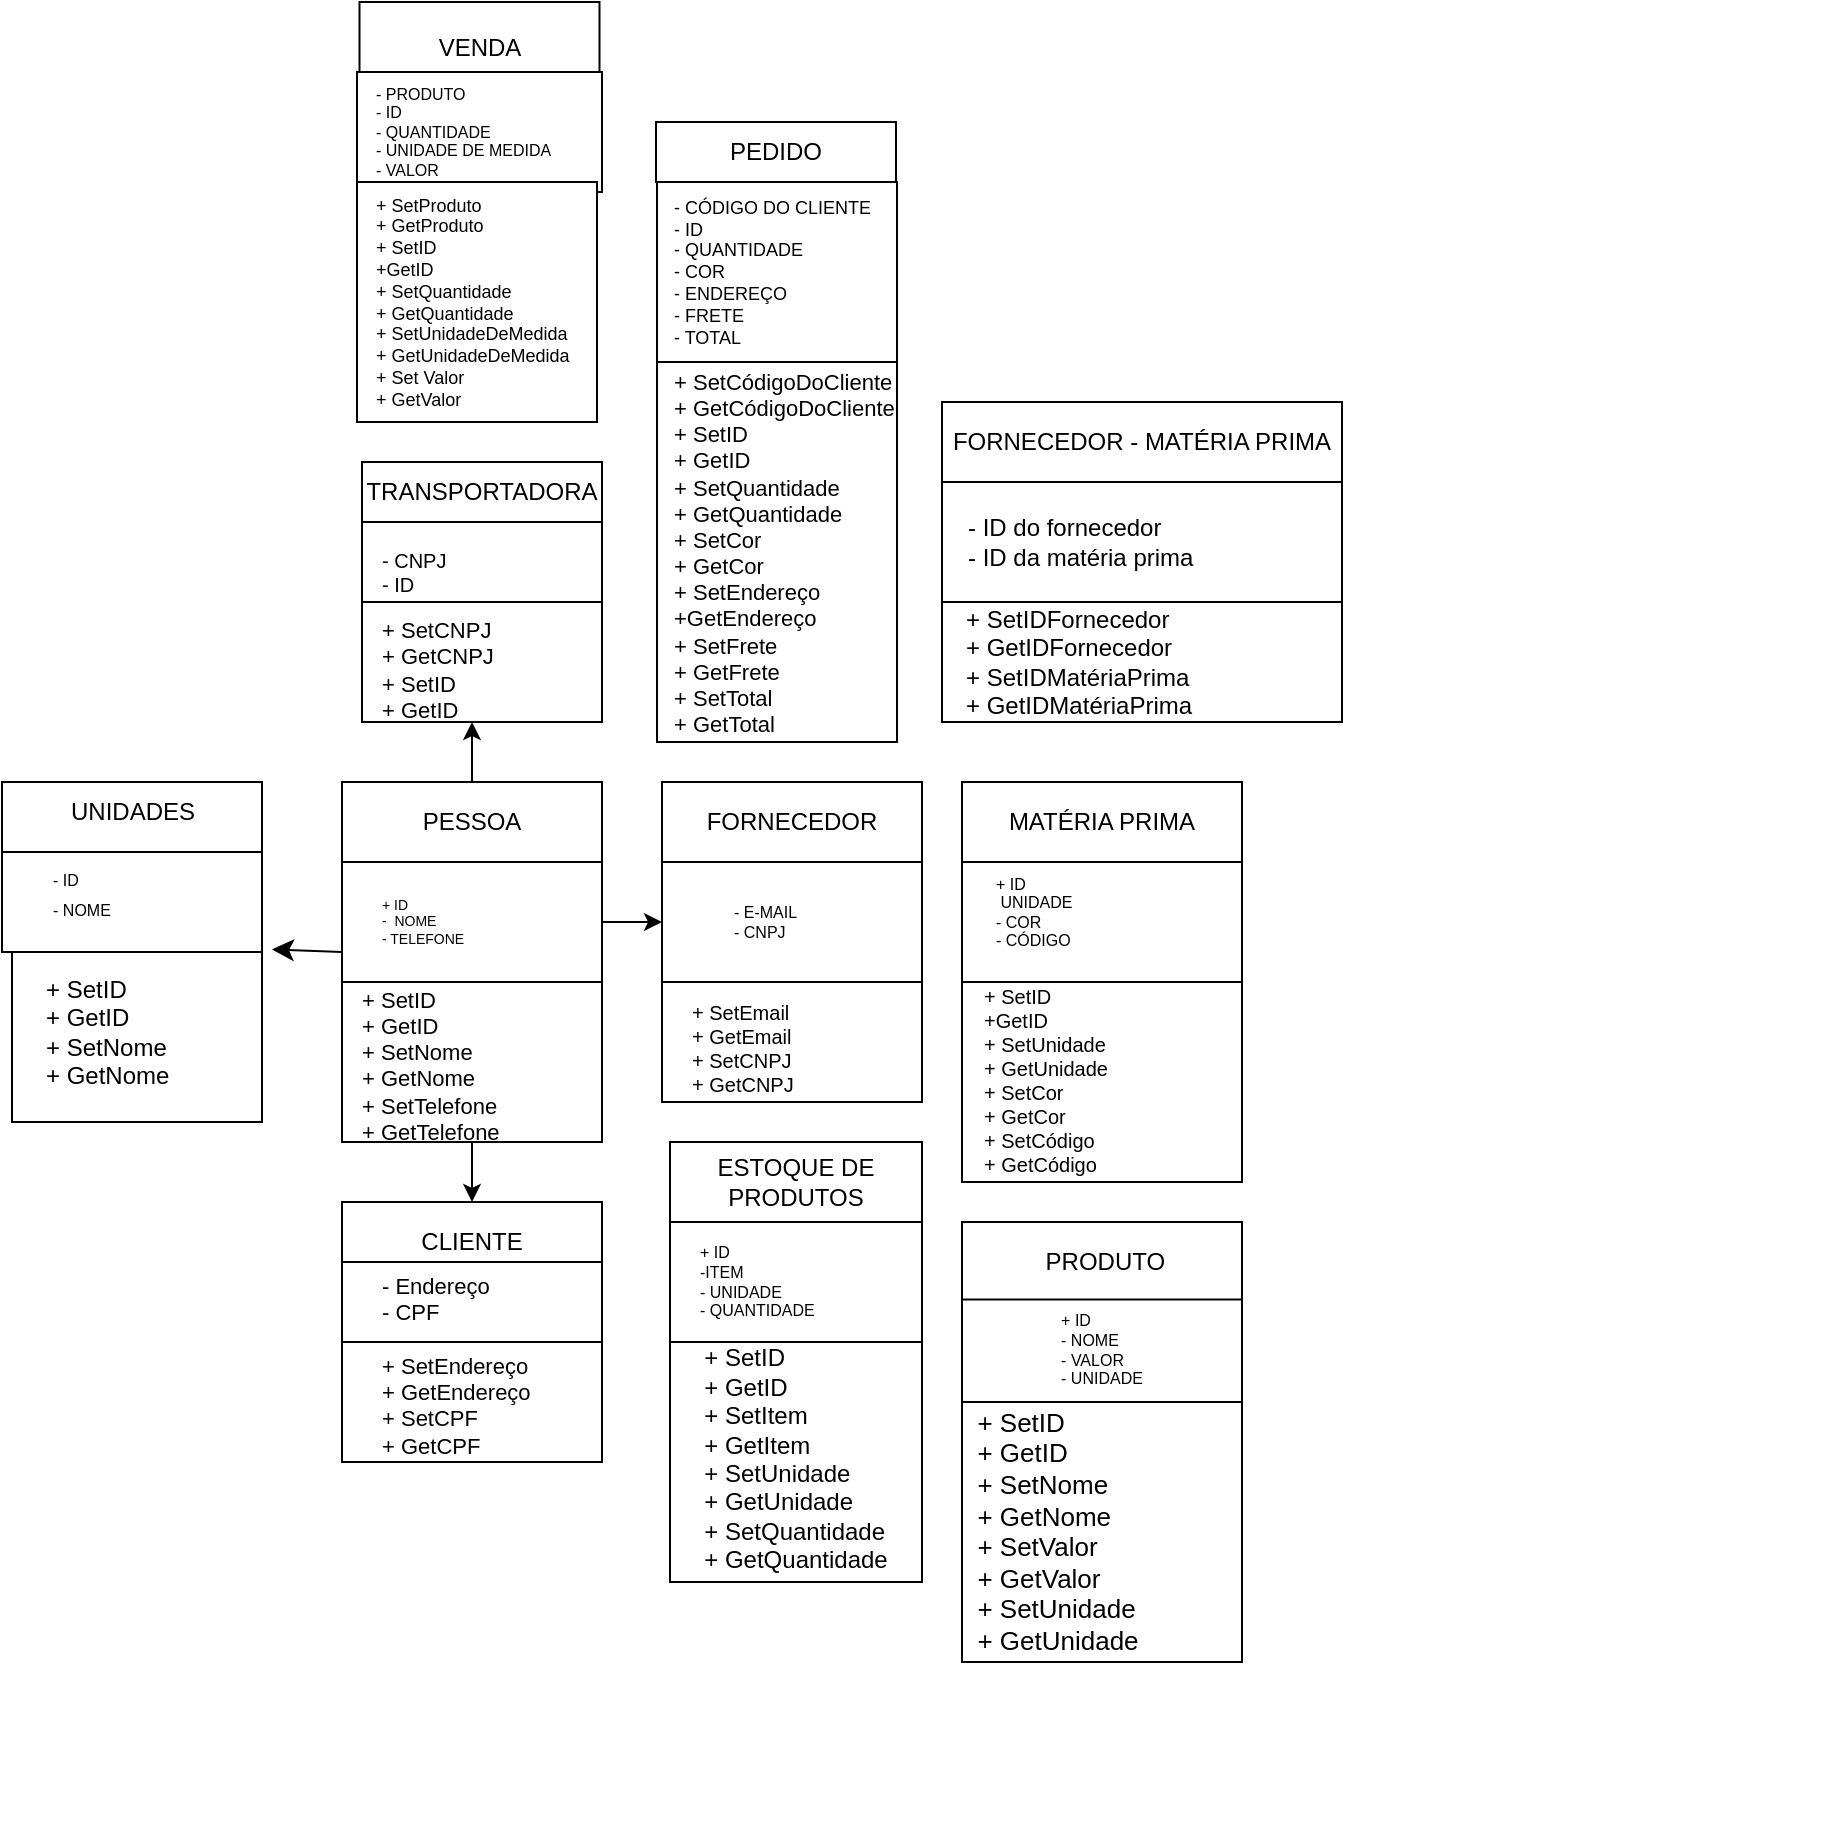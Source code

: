 <mxfile version="24.7.1" type="device" pages="2">
  <diagram name="Página-1" id="2aVtxD48sr5Gl6SGyFz3">
    <mxGraphModel dx="1481" dy="1991" grid="1" gridSize="10" guides="1" tooltips="1" connect="1" arrows="1" fold="1" page="1" pageScale="1" pageWidth="827" pageHeight="1169" math="0" shadow="0">
      <root>
        <mxCell id="0" />
        <mxCell id="1" parent="0" />
        <mxCell id="dLJQcsunNO43MkUtJGml-1" value="CLIENTE" style="rounded=0;whiteSpace=wrap;html=1;" parent="1" vertex="1">
          <mxGeometry x="160" y="230" width="130" height="40" as="geometry" />
        </mxCell>
        <mxCell id="dLJQcsunNO43MkUtJGml-2" value="" style="rounded=0;whiteSpace=wrap;html=1;" parent="1" vertex="1">
          <mxGeometry x="160" y="260" width="130" height="60" as="geometry" />
        </mxCell>
        <mxCell id="dLJQcsunNO43MkUtJGml-4" value="" style="rounded=0;whiteSpace=wrap;html=1;" parent="1" vertex="1">
          <mxGeometry x="160" y="300" width="130" height="60" as="geometry" />
        </mxCell>
        <mxCell id="dLJQcsunNO43MkUtJGml-5" value="&lt;font style=&quot;font-size: 11px;&quot;&gt;- Endereço&lt;/font&gt;&lt;div style=&quot;font-size: 11px;&quot;&gt;&lt;font style=&quot;font-size: 11px;&quot;&gt;- CPF&lt;br style=&quot;font-size: 11px;&quot;&gt;&lt;/font&gt;&lt;div style=&quot;font-size: 11px;&quot;&gt;&lt;br style=&quot;font-size: 11px;&quot;&gt;&lt;/div&gt;&lt;/div&gt;" style="text;html=1;align=left;verticalAlign=middle;whiteSpace=wrap;rounded=0;fontSize=11;" parent="1" vertex="1">
          <mxGeometry x="177.5" y="270" width="60" height="30" as="geometry" />
        </mxCell>
        <mxCell id="F84vp8WfhAVc3F-3w0_t-26" value="" style="edgeStyle=orthogonalEdgeStyle;rounded=0;orthogonalLoop=1;jettySize=auto;html=1;" parent="1" source="F84vp8WfhAVc3F-3w0_t-18" target="F84vp8WfhAVc3F-3w0_t-23" edge="1">
          <mxGeometry relative="1" as="geometry" />
        </mxCell>
        <mxCell id="dLJQcsunNO43MkUtJGml-7" value="PESSOA" style="rounded=0;whiteSpace=wrap;html=1;" parent="1" vertex="1">
          <mxGeometry x="160" y="20" width="130" height="40" as="geometry" />
        </mxCell>
        <mxCell id="dLJQcsunNO43MkUtJGml-22" value="" style="edgeStyle=orthogonalEdgeStyle;rounded=0;orthogonalLoop=1;jettySize=auto;html=1;entryX=0;entryY=0.5;entryDx=0;entryDy=0;" parent="1" source="dLJQcsunNO43MkUtJGml-8" target="dLJQcsunNO43MkUtJGml-18" edge="1">
          <mxGeometry relative="1" as="geometry" />
        </mxCell>
        <mxCell id="2LH1K9SQP6LhRhXrxwPC-3" value="" style="edgeStyle=none;curved=1;rounded=0;orthogonalLoop=1;jettySize=auto;html=1;fontSize=12;startSize=8;endSize=8;exitX=0;exitY=0.75;exitDx=0;exitDy=0;" parent="1" source="dLJQcsunNO43MkUtJGml-8" edge="1">
          <mxGeometry relative="1" as="geometry">
            <mxPoint x="165" y="89.996" as="sourcePoint" />
            <mxPoint x="125" y="103.71" as="targetPoint" />
          </mxGeometry>
        </mxCell>
        <mxCell id="dLJQcsunNO43MkUtJGml-8" value="" style="rounded=0;whiteSpace=wrap;html=1;" parent="1" vertex="1">
          <mxGeometry x="160" y="60" width="130" height="60" as="geometry" />
        </mxCell>
        <mxCell id="dLJQcsunNO43MkUtJGml-13" value="" style="edgeStyle=orthogonalEdgeStyle;rounded=0;orthogonalLoop=1;jettySize=auto;html=1;entryX=0.5;entryY=0;entryDx=0;entryDy=0;" parent="1" source="dLJQcsunNO43MkUtJGml-9" target="dLJQcsunNO43MkUtJGml-1" edge="1">
          <mxGeometry relative="1" as="geometry" />
        </mxCell>
        <mxCell id="dLJQcsunNO43MkUtJGml-9" value="" style="rounded=0;whiteSpace=wrap;html=1;" parent="1" vertex="1">
          <mxGeometry x="160" y="120" width="130" height="80" as="geometry" />
        </mxCell>
        <mxCell id="dLJQcsunNO43MkUtJGml-10" value="&lt;div style=&quot;font-size: 7px;&quot;&gt;&lt;div style=&quot;font-size: 7px;&quot;&gt;&lt;font style=&quot;font-size: 7px;&quot;&gt;+ ID&lt;/font&gt;&lt;/div&gt;&lt;div style=&quot;font-size: 7px;&quot;&gt;&lt;font style=&quot;font-size: 7px;&quot;&gt;-&amp;nbsp; NOME&lt;/font&gt;&lt;/div&gt;&lt;/div&gt;&lt;div style=&quot;font-size: 7px;&quot;&gt;&lt;font style=&quot;font-size: 7px;&quot;&gt;- TELEFONE&lt;/font&gt;&lt;/div&gt;" style="text;html=1;align=left;verticalAlign=middle;whiteSpace=wrap;rounded=0;fontSize=7;" parent="1" vertex="1">
          <mxGeometry x="177.5" y="75" width="60" height="30" as="geometry" />
        </mxCell>
        <mxCell id="dLJQcsunNO43MkUtJGml-14" value="&lt;div style=&quot;font-size: 11px;&quot;&gt;+ SetID&lt;/div&gt;&lt;div style=&quot;font-size: 11px;&quot;&gt;+ GetID&lt;/div&gt;&lt;div style=&quot;font-size: 11px;&quot;&gt;+ SetNome&lt;div&gt;+ GetNome&lt;/div&gt;&lt;div&gt;+ SetTelefone&lt;/div&gt;&lt;div&gt;+ GetTelefone&lt;/div&gt;&lt;div&gt;&lt;br&gt;&lt;/div&gt;&lt;div&gt;&lt;br&gt;&lt;/div&gt;&lt;/div&gt;" style="text;html=1;align=left;verticalAlign=middle;whiteSpace=wrap;rounded=0;fontSize=10;" parent="1" vertex="1">
          <mxGeometry x="167.5" y="160" width="105" height="30" as="geometry" />
        </mxCell>
        <mxCell id="dLJQcsunNO43MkUtJGml-16" value="&lt;div style=&quot;font-size: 11px;&quot;&gt;+ SetEndereço&lt;div&gt;+ GetEndereço&lt;/div&gt;&lt;div&gt;&lt;span style=&quot;background-color: initial;&quot;&gt;+ SetCPF&lt;/span&gt;&lt;/div&gt;&lt;div&gt;&lt;span style=&quot;background-color: initial;&quot;&gt;+ GetCPF&lt;/span&gt;&lt;/div&gt;&lt;div&gt;&lt;br&gt;&lt;/div&gt;&lt;div&gt;&lt;br&gt;&lt;/div&gt;&lt;/div&gt;" style="text;html=1;align=left;verticalAlign=middle;whiteSpace=wrap;rounded=0;fontSize=10;" parent="1" vertex="1">
          <mxGeometry x="177.5" y="330" width="105" height="30" as="geometry" />
        </mxCell>
        <mxCell id="dLJQcsunNO43MkUtJGml-17" value="FORNECEDOR" style="rounded=0;whiteSpace=wrap;html=1;" parent="1" vertex="1">
          <mxGeometry x="320" y="20" width="130" height="40" as="geometry" />
        </mxCell>
        <mxCell id="dLJQcsunNO43MkUtJGml-18" value="" style="rounded=0;whiteSpace=wrap;html=1;" parent="1" vertex="1">
          <mxGeometry x="320" y="60" width="130" height="60" as="geometry" />
        </mxCell>
        <mxCell id="dLJQcsunNO43MkUtJGml-19" value="" style="rounded=0;whiteSpace=wrap;html=1;" parent="1" vertex="1">
          <mxGeometry x="320" y="120" width="130" height="60" as="geometry" />
        </mxCell>
        <mxCell id="dLJQcsunNO43MkUtJGml-23" value="&lt;div&gt;&lt;br&gt;&lt;/div&gt;&lt;div&gt;&lt;span style=&quot;background-color: initial;&quot;&gt;- E-MAIL&lt;/span&gt;&lt;br&gt;&lt;/div&gt;&lt;div&gt;- CNPJ&lt;br&gt;&lt;div style=&quot;font-size: 8px;&quot;&gt;&lt;br style=&quot;font-size: 8px;&quot;&gt;&lt;/div&gt;&lt;/div&gt;" style="text;html=1;align=left;verticalAlign=middle;whiteSpace=wrap;rounded=0;fontSize=8;" parent="1" vertex="1">
          <mxGeometry x="354" y="75" width="60" height="30" as="geometry" />
        </mxCell>
        <mxCell id="dLJQcsunNO43MkUtJGml-24" value="&lt;div style=&quot;font-size: 10px;&quot;&gt;+ SetEmail&lt;div&gt;+ GetEmail&lt;/div&gt;&lt;div&gt;&lt;span style=&quot;background-color: initial;&quot;&gt;+ SetCNPJ&lt;/span&gt;&lt;/div&gt;&lt;div&gt;&lt;span style=&quot;background-color: initial;&quot;&gt;+ GetCNPJ&lt;/span&gt;&lt;/div&gt;&lt;div&gt;&lt;br&gt;&lt;/div&gt;&lt;div&gt;&lt;br&gt;&lt;/div&gt;&lt;/div&gt;" style="text;html=1;align=left;verticalAlign=middle;whiteSpace=wrap;rounded=0;fontSize=10;" parent="1" vertex="1">
          <mxGeometry x="332.5" y="150" width="105" height="30" as="geometry" />
        </mxCell>
        <mxCell id="dLJQcsunNO43MkUtJGml-26" value="MATÉRIA PRIMA" style="rounded=0;whiteSpace=wrap;html=1;" parent="1" vertex="1">
          <mxGeometry x="470" y="20" width="140" height="40" as="geometry" />
        </mxCell>
        <mxCell id="dLJQcsunNO43MkUtJGml-27" value="" style="rounded=0;whiteSpace=wrap;html=1;" parent="1" vertex="1">
          <mxGeometry x="470" y="60" width="140" height="60" as="geometry" />
        </mxCell>
        <mxCell id="dLJQcsunNO43MkUtJGml-28" value="" style="rounded=0;whiteSpace=wrap;html=1;" parent="1" vertex="1">
          <mxGeometry x="470" y="120" width="140" height="100" as="geometry" />
        </mxCell>
        <mxCell id="dLJQcsunNO43MkUtJGml-30" value="+ ID&lt;div&gt;&amp;nbsp;UNIDADE&lt;div&gt;- COR&lt;/div&gt;&lt;div&gt;- CÓDIGO&lt;br&gt;&lt;div style=&quot;font-size: 8px;&quot;&gt;&lt;br style=&quot;font-size: 8px;&quot;&gt;&lt;/div&gt;&lt;/div&gt;&lt;/div&gt;" style="text;html=1;align=left;verticalAlign=middle;whiteSpace=wrap;rounded=0;fontSize=8;" parent="1" vertex="1">
          <mxGeometry x="485" y="75" width="60" height="30" as="geometry" />
        </mxCell>
        <mxCell id="dLJQcsunNO43MkUtJGml-31" value="&lt;div style=&quot;&quot;&gt;+ SetID&lt;/div&gt;&lt;div style=&quot;&quot;&gt;+GetID&lt;/div&gt;&lt;div style=&quot;&quot;&gt;+ SetUnidade&lt;div style=&quot;&quot;&gt;+ GetUnidade&lt;/div&gt;&lt;div style=&quot;&quot;&gt;&lt;span style=&quot;background-color: initial;&quot;&gt;+ SetCor&lt;/span&gt;&lt;/div&gt;&lt;div style=&quot;&quot;&gt;&lt;span style=&quot;background-color: initial;&quot;&gt;+ GetCor&lt;/span&gt;&lt;/div&gt;&lt;div style=&quot;&quot;&gt;&lt;span style=&quot;background-color: initial;&quot;&gt;+ SetCódigo&lt;/span&gt;&lt;/div&gt;&lt;div style=&quot;&quot;&gt;&lt;span style=&quot;background-color: initial;&quot;&gt;+ GetCódigo&lt;/span&gt;&lt;/div&gt;&lt;div style=&quot;&quot;&gt;&lt;br style=&quot;&quot;&gt;&lt;/div&gt;&lt;/div&gt;" style="text;html=1;align=left;verticalAlign=middle;whiteSpace=wrap;rounded=0;fontSize=10;" parent="1" vertex="1">
          <mxGeometry x="478.75" y="165" width="122.5" height="20" as="geometry" />
        </mxCell>
        <mxCell id="dLJQcsunNO43MkUtJGml-32" value="ESTOQUE DE PRODUTOS" style="rounded=0;whiteSpace=wrap;html=1;" parent="1" vertex="1">
          <mxGeometry x="324" y="200" width="126" height="40" as="geometry" />
        </mxCell>
        <mxCell id="dLJQcsunNO43MkUtJGml-34" value="" style="rounded=0;whiteSpace=wrap;html=1;" parent="1" vertex="1">
          <mxGeometry x="324" y="240" width="126" height="60" as="geometry" />
        </mxCell>
        <mxCell id="dLJQcsunNO43MkUtJGml-36" value="&lt;div style=&quot;&quot;&gt;&lt;font style=&quot;font-size: 8px;&quot;&gt;+ ID&lt;/font&gt;&lt;/div&gt;&lt;div style=&quot;&quot;&gt;&lt;font style=&quot;font-size: 8px;&quot;&gt;-&lt;span style=&quot;background-color: initial;&quot;&gt;ITEM&lt;/span&gt;&lt;/font&gt;&lt;/div&gt;&lt;div style=&quot;&quot;&gt;&lt;font style=&quot;font-size: 8px;&quot;&gt;-&lt;span style=&quot;background-color: initial;&quot;&gt;&amp;nbsp;UNIDADE&lt;/span&gt;&lt;/font&gt;&lt;/div&gt;&lt;div style=&quot;&quot;&gt;&lt;div style=&quot;&quot;&gt;&lt;font style=&quot;font-size: 8px;&quot;&gt;- QUANTIDADE&lt;/font&gt;&lt;/div&gt;&lt;/div&gt;" style="text;html=1;align=left;verticalAlign=middle;whiteSpace=wrap;rounded=0;fontSize=8;" parent="1" vertex="1">
          <mxGeometry x="337" y="201.25" width="64" height="137.5" as="geometry" />
        </mxCell>
        <mxCell id="dLJQcsunNO43MkUtJGml-37" value="&lt;div style=&quot;text-align: left;&quot;&gt;&lt;br&gt;&lt;/div&gt;" style="rounded=0;whiteSpace=wrap;html=1;" parent="1" vertex="1">
          <mxGeometry x="324" y="300" width="126" height="120" as="geometry" />
        </mxCell>
        <mxCell id="9ucrw6PBnXJ4YIovf_b4-1" value="&amp;nbsp;PRODUTO" style="rounded=0;whiteSpace=wrap;html=1;" parent="1" vertex="1">
          <mxGeometry x="470" y="240" width="140" height="40" as="geometry" />
        </mxCell>
        <mxCell id="9ucrw6PBnXJ4YIovf_b4-2" value="&lt;div style=&quot;font-size: 8px; text-align: left;&quot;&gt;+ ID&lt;/div&gt;&lt;div style=&quot;font-size: 8px; text-align: left;&quot;&gt;- NOME&lt;/div&gt;&lt;div style=&quot;font-size: 8px; text-align: left;&quot;&gt;-&lt;span style=&quot;background-color: initial;&quot;&gt;&amp;nbsp;VALOR&lt;/span&gt;&lt;/div&gt;&lt;div style=&quot;font-size: 8px; text-align: left;&quot;&gt;- UNIDADE&lt;/div&gt;" style="rounded=0;whiteSpace=wrap;html=1;" parent="1" vertex="1">
          <mxGeometry x="470" y="278.75" width="140" height="51.25" as="geometry" />
        </mxCell>
        <mxCell id="9ucrw6PBnXJ4YIovf_b4-3" value="&lt;div style=&quot;forced-color-adjust: none;&quot;&gt;&lt;br&gt;&lt;/div&gt;" style="rounded=0;whiteSpace=wrap;html=1;align=left;" parent="1" vertex="1">
          <mxGeometry x="760" y="380" width="140" as="geometry" />
        </mxCell>
        <mxCell id="9ucrw6PBnXJ4YIovf_b4-4" value="" style="rounded=0;whiteSpace=wrap;html=1;" parent="1" vertex="1">
          <mxGeometry x="470" y="330" width="140" height="130" as="geometry" />
        </mxCell>
        <mxCell id="9ucrw6PBnXJ4YIovf_b4-5" value="&lt;div style=&quot;text-align: left;&quot;&gt;&lt;br&gt;&lt;/div&gt;" style="text;html=1;align=center;verticalAlign=middle;whiteSpace=wrap;rounded=0;" parent="1" vertex="1">
          <mxGeometry x="750" y="330" width="70" height="30" as="geometry" />
        </mxCell>
        <mxCell id="F84vp8WfhAVc3F-3w0_t-1" value="" style="rounded=0;whiteSpace=wrap;html=1;" parent="1" vertex="1">
          <mxGeometry x="-10" y="20" width="130" height="40" as="geometry" />
        </mxCell>
        <mxCell id="F84vp8WfhAVc3F-3w0_t-2" value="&lt;font style=&quot;vertical-align: inherit;&quot;&gt;&lt;font style=&quot;vertical-align: inherit;&quot;&gt;&lt;font style=&quot;vertical-align: inherit;&quot;&gt;&lt;font style=&quot;vertical-align: inherit;&quot;&gt;UNIDADES&lt;/font&gt;&lt;/font&gt;&lt;/font&gt;&lt;/font&gt;" style="text;html=1;align=center;verticalAlign=middle;resizable=0;points=[];autosize=1;strokeColor=none;fillColor=none;" parent="1" vertex="1">
          <mxGeometry x="10" y="20" width="90" height="30" as="geometry" />
        </mxCell>
        <mxCell id="F84vp8WfhAVc3F-3w0_t-44" value="" style="edgeStyle=orthogonalEdgeStyle;rounded=0;orthogonalLoop=1;jettySize=auto;html=1;" parent="1" source="F84vp8WfhAVc3F-3w0_t-3" target="F84vp8WfhAVc3F-3w0_t-6" edge="1">
          <mxGeometry relative="1" as="geometry" />
        </mxCell>
        <mxCell id="F84vp8WfhAVc3F-3w0_t-3" value="" style="rounded=0;whiteSpace=wrap;html=1;" parent="1" vertex="1">
          <mxGeometry x="-10" y="55" width="130" height="50" as="geometry" />
        </mxCell>
        <mxCell id="F84vp8WfhAVc3F-3w0_t-4" value="&lt;div style=&quot;text-align: left;&quot;&gt;&lt;span style=&quot;font-size: 8px; background-color: initial;&quot;&gt;- ID&lt;/span&gt;&lt;/div&gt;&lt;div style=&quot;text-align: left;&quot;&gt;&lt;span style=&quot;background-color: initial; font-size: 8px;&quot;&gt;- NOME&lt;/span&gt;&lt;/div&gt;" style="text;html=1;align=center;verticalAlign=middle;whiteSpace=wrap;rounded=0;" parent="1" vertex="1">
          <mxGeometry y="60" width="60" height="30" as="geometry" />
        </mxCell>
        <mxCell id="F84vp8WfhAVc3F-3w0_t-5" value="" style="rounded=0;whiteSpace=wrap;html=1;direction=south;" parent="1" vertex="1">
          <mxGeometry x="-5" y="105" width="125" height="85" as="geometry" />
        </mxCell>
        <mxCell id="F84vp8WfhAVc3F-3w0_t-6" value="+ SetID&lt;div&gt;+ GetID&lt;/div&gt;&lt;div&gt;+ SetNome&lt;div&gt;+ GetNome&lt;/div&gt;&lt;/div&gt;" style="text;html=1;align=left;verticalAlign=middle;whiteSpace=wrap;rounded=0;" parent="1" vertex="1">
          <mxGeometry x="10" y="130" width="90" height="30" as="geometry" />
        </mxCell>
        <mxCell id="F84vp8WfhAVc3F-3w0_t-7" value="VENDA" style="rounded=0;whiteSpace=wrap;html=1;" parent="1" vertex="1">
          <mxGeometry x="168.75" y="-370" width="120" height="45" as="geometry" />
        </mxCell>
        <mxCell id="F84vp8WfhAVc3F-3w0_t-8" value="" style="rounded=0;whiteSpace=wrap;html=1;" parent="1" vertex="1">
          <mxGeometry x="167.5" y="-335" width="122.5" height="60" as="geometry" />
        </mxCell>
        <mxCell id="F84vp8WfhAVc3F-3w0_t-9" value="&lt;font style=&quot;font-size: 8px;&quot;&gt;- PRODUTO&lt;/font&gt;&lt;div&gt;- ID&lt;br&gt;&lt;div style=&quot;font-size: 8px;&quot;&gt;&lt;font style=&quot;font-size: 8px;&quot;&gt;- QUANTIDADE&lt;/font&gt;&lt;/div&gt;&lt;div style=&quot;font-size: 8px;&quot;&gt;&lt;font style=&quot;font-size: 8px;&quot;&gt;- UNIDADE DE MEDIDA&lt;/font&gt;&lt;/div&gt;&lt;div style=&quot;font-size: 8px;&quot;&gt;&lt;font style=&quot;font-size: 8px;&quot;&gt;- VALOR&lt;/font&gt;&lt;/div&gt;&lt;/div&gt;" style="text;html=1;align=left;verticalAlign=middle;whiteSpace=wrap;rounded=0;fontSize=8;" parent="1" vertex="1">
          <mxGeometry x="175" y="-320" width="95" height="30" as="geometry" />
        </mxCell>
        <mxCell id="F84vp8WfhAVc3F-3w0_t-10" value="" style="rounded=0;whiteSpace=wrap;html=1;" parent="1" vertex="1">
          <mxGeometry x="167.5" y="-280" width="120" height="120" as="geometry" />
        </mxCell>
        <mxCell id="F84vp8WfhAVc3F-3w0_t-11" value="&lt;font style=&quot;font-size: 9px;&quot;&gt;+ SetProduto&lt;/font&gt;&lt;div style=&quot;font-size: 9px;&quot;&gt;&lt;font style=&quot;font-size: 9px;&quot;&gt;+ GetProduto&lt;/font&gt;&lt;/div&gt;&lt;div style=&quot;font-size: 9px;&quot;&gt;&lt;font style=&quot;font-size: 9px;&quot;&gt;+ SetID&lt;/font&gt;&lt;/div&gt;&lt;div style=&quot;font-size: 9px;&quot;&gt;&lt;font style=&quot;font-size: 9px;&quot;&gt;+GetID&lt;/font&gt;&lt;/div&gt;&lt;div style=&quot;font-size: 9px;&quot;&gt;&lt;font style=&quot;font-size: 9px;&quot;&gt;+ SetQuantidade&lt;/font&gt;&lt;/div&gt;&lt;div style=&quot;font-size: 9px;&quot;&gt;&lt;font style=&quot;font-size: 9px;&quot;&gt;+ GetQuantidade&lt;/font&gt;&lt;/div&gt;&lt;div style=&quot;font-size: 9px;&quot;&gt;&lt;font style=&quot;font-size: 9px;&quot;&gt;+ SetUnidadeDeMedida&lt;/font&gt;&lt;/div&gt;&lt;div style=&quot;font-size: 9px;&quot;&gt;&lt;font style=&quot;font-size: 9px;&quot;&gt;+ GetUnidadeDeMedida&lt;/font&gt;&lt;/div&gt;&lt;div style=&quot;font-size: 9px;&quot;&gt;&lt;font style=&quot;font-size: 9px;&quot;&gt;+ Set Valor&lt;/font&gt;&lt;/div&gt;&lt;div style=&quot;font-size: 9px;&quot;&gt;&lt;font style=&quot;font-size: 9px;&quot;&gt;+ GetValor&lt;/font&gt;&lt;/div&gt;" style="text;html=1;align=left;verticalAlign=middle;whiteSpace=wrap;rounded=0;fontSize=9;" parent="1" vertex="1">
          <mxGeometry x="175" y="-230" width="105" height="20" as="geometry" />
        </mxCell>
        <mxCell id="F84vp8WfhAVc3F-3w0_t-23" value="" style="rounded=0;whiteSpace=wrap;html=1;" parent="1" vertex="1">
          <mxGeometry x="170" y="-110" width="120" height="60" as="geometry" />
        </mxCell>
        <mxCell id="F84vp8WfhAVc3F-3w0_t-24" value="" style="rounded=0;whiteSpace=wrap;html=1;" parent="1" vertex="1">
          <mxGeometry x="170" y="-140" width="120" height="30" as="geometry" />
        </mxCell>
        <mxCell id="F84vp8WfhAVc3F-3w0_t-25" value="TRANSPORTADORA" style="text;html=1;align=center;verticalAlign=middle;whiteSpace=wrap;rounded=0;" parent="1" vertex="1">
          <mxGeometry x="200" y="-140" width="60" height="30" as="geometry" />
        </mxCell>
        <mxCell id="F84vp8WfhAVc3F-3w0_t-27" value="" style="edgeStyle=orthogonalEdgeStyle;rounded=0;orthogonalLoop=1;jettySize=auto;html=1;" parent="1" source="dLJQcsunNO43MkUtJGml-7" target="F84vp8WfhAVc3F-3w0_t-18" edge="1">
          <mxGeometry relative="1" as="geometry">
            <mxPoint x="225" y="20" as="sourcePoint" />
            <mxPoint x="230" y="-80" as="targetPoint" />
            <Array as="points">
              <mxPoint x="225" y="-10" />
              <mxPoint x="225" y="-10" />
            </Array>
          </mxGeometry>
        </mxCell>
        <mxCell id="F84vp8WfhAVc3F-3w0_t-18" value="" style="rounded=0;whiteSpace=wrap;html=1;" parent="1" vertex="1">
          <mxGeometry x="170" y="-70" width="120" height="60" as="geometry" />
        </mxCell>
        <mxCell id="F84vp8WfhAVc3F-3w0_t-28" value="- CNPJ&lt;div&gt;- ID&lt;/div&gt;" style="text;html=1;align=left;verticalAlign=middle;whiteSpace=wrap;rounded=0;fontSize=10;" parent="1" vertex="1">
          <mxGeometry x="177.5" y="-100" width="170" height="30" as="geometry" />
        </mxCell>
        <mxCell id="F84vp8WfhAVc3F-3w0_t-30" value="&lt;font style=&quot;font-size: 11px;&quot;&gt;+ SetCNPJ&lt;/font&gt;&lt;div style=&quot;font-size: 11px;&quot;&gt;&lt;font style=&quot;font-size: 11px;&quot;&gt;+ GetCNPJ&lt;/font&gt;&lt;/div&gt;&lt;div style=&quot;font-size: 11px;&quot;&gt;+ SetID&lt;/div&gt;&lt;div style=&quot;font-size: 11px;&quot;&gt;+ GetID&lt;/div&gt;&lt;div style=&quot;font-size: 11px;&quot;&gt;&lt;br&gt;&lt;/div&gt;" style="text;html=1;align=left;verticalAlign=middle;whiteSpace=wrap;rounded=0;" parent="1" vertex="1">
          <mxGeometry x="177.5" y="-40" width="95" height="20" as="geometry" />
        </mxCell>
        <mxCell id="F84vp8WfhAVc3F-3w0_t-31" value="PEDIDO" style="rounded=0;whiteSpace=wrap;html=1;" parent="1" vertex="1">
          <mxGeometry x="317" y="-310" width="120" height="30" as="geometry" />
        </mxCell>
        <mxCell id="F84vp8WfhAVc3F-3w0_t-32" value="" style="rounded=0;whiteSpace=wrap;html=1;" parent="1" vertex="1">
          <mxGeometry x="317.5" y="-280" width="120" height="90" as="geometry" />
        </mxCell>
        <mxCell id="F84vp8WfhAVc3F-3w0_t-33" value="- CÓDIGO DO CLIENTE&lt;div&gt;- ID&lt;br&gt;&lt;div style=&quot;font-size: 9px;&quot;&gt;- QUANTIDADE&lt;/div&gt;&lt;div style=&quot;font-size: 9px;&quot;&gt;- COR&lt;/div&gt;&lt;div style=&quot;font-size: 9px;&quot;&gt;- ENDEREÇO&lt;/div&gt;&lt;div style=&quot;font-size: 9px;&quot;&gt;- FRETE&lt;/div&gt;&lt;div style=&quot;font-size: 9px;&quot;&gt;- TOTAL&lt;/div&gt;&lt;/div&gt;" style="text;html=1;align=left;verticalAlign=middle;whiteSpace=wrap;rounded=0;fontSize=9;" parent="1" vertex="1">
          <mxGeometry x="324" y="-250" width="200" height="30" as="geometry" />
        </mxCell>
        <mxCell id="F84vp8WfhAVc3F-3w0_t-35" value="" style="rounded=0;whiteSpace=wrap;html=1;" parent="1" vertex="1">
          <mxGeometry x="317.5" y="-190" width="120" height="190" as="geometry" />
        </mxCell>
        <mxCell id="F84vp8WfhAVc3F-3w0_t-36" value="&lt;font style=&quot;font-size: 11px;&quot;&gt;+ SetCódigoDoCliente&lt;/font&gt;&lt;div style=&quot;font-size: 11px;&quot;&gt;&lt;font style=&quot;font-size: 11px;&quot;&gt;+ GetCódigoDoCliente&lt;/font&gt;&lt;/div&gt;&lt;div style=&quot;font-size: 11px;&quot;&gt;&lt;font style=&quot;font-size: 11px;&quot;&gt;+ SetID&lt;/font&gt;&lt;/div&gt;&lt;div style=&quot;font-size: 11px;&quot;&gt;&lt;font style=&quot;font-size: 11px;&quot;&gt;+ GetID&lt;/font&gt;&lt;/div&gt;&lt;div style=&quot;font-size: 11px;&quot;&gt;&lt;font style=&quot;font-size: 11px;&quot;&gt;+ SetQuantidade&lt;/font&gt;&lt;/div&gt;&lt;div style=&quot;font-size: 11px;&quot;&gt;&lt;font style=&quot;font-size: 11px;&quot;&gt;+ GetQuantidade&lt;/font&gt;&lt;/div&gt;&lt;div style=&quot;font-size: 11px;&quot;&gt;&lt;font style=&quot;font-size: 11px;&quot;&gt;+ SetCor&lt;/font&gt;&lt;/div&gt;&lt;div style=&quot;font-size: 11px;&quot;&gt;&lt;font style=&quot;font-size: 11px;&quot;&gt;+ GetCor&lt;/font&gt;&lt;/div&gt;&lt;div style=&quot;font-size: 11px;&quot;&gt;&lt;font style=&quot;font-size: 11px;&quot;&gt;+ SetEndereço&lt;/font&gt;&lt;/div&gt;&lt;div style=&quot;font-size: 11px;&quot;&gt;&lt;font style=&quot;font-size: 11px;&quot;&gt;+GetEndereço&lt;/font&gt;&lt;/div&gt;&lt;div style=&quot;font-size: 11px;&quot;&gt;&lt;font style=&quot;font-size: 11px;&quot;&gt;+ SetFrete&lt;/font&gt;&lt;/div&gt;&lt;div style=&quot;font-size: 11px;&quot;&gt;&lt;font style=&quot;font-size: 11px;&quot;&gt;+ GetFrete&lt;/font&gt;&lt;/div&gt;&lt;div style=&quot;font-size: 11px;&quot;&gt;&lt;font style=&quot;font-size: 11px;&quot;&gt;+ SetTotal&lt;/font&gt;&lt;/div&gt;&lt;div style=&quot;font-size: 11px;&quot;&gt;&lt;font style=&quot;font-size: 11px;&quot;&gt;+ GetTotal&lt;/font&gt;&lt;/div&gt;" style="text;html=1;align=left;verticalAlign=middle;whiteSpace=wrap;rounded=0;" parent="1" vertex="1">
          <mxGeometry x="324" y="-100" width="120" height="10" as="geometry" />
        </mxCell>
        <mxCell id="F84vp8WfhAVc3F-3w0_t-40" value="&#xa;&lt;font style=&quot;forced-color-adjust: none; font-size: 12px;&quot;&gt;&lt;div style=&quot;forced-color-adjust: none; text-align: left;&quot;&gt;&lt;span style=&quot;forced-color-adjust: none; background-color: initial;&quot;&gt;&lt;br class=&quot;Apple-interchange-newline&quot;&gt;+ SetID&lt;/span&gt;&lt;/div&gt;&lt;div style=&quot;forced-color-adjust: none; text-align: left;&quot;&gt;&lt;span style=&quot;forced-color-adjust: none; background-color: initial;&quot;&gt;+ GetID&lt;/span&gt;&lt;/div&gt;&lt;div style=&quot;forced-color-adjust: none; text-align: left;&quot;&gt;&lt;span style=&quot;forced-color-adjust: none; background-color: initial;&quot;&gt;+ SetItem&lt;/span&gt;&lt;/div&gt;&lt;/font&gt;&lt;div style=&quot;forced-color-adjust: none; text-align: left;&quot;&gt;&lt;font style=&quot;forced-color-adjust: none; font-size: 12px;&quot;&gt;+ GetItem&lt;/font&gt;&lt;/div&gt;&lt;div style=&quot;forced-color-adjust: none; text-align: left;&quot;&gt;&lt;font style=&quot;forced-color-adjust: none; font-size: 12px;&quot;&gt;+ SetUnidade&lt;/font&gt;&lt;/div&gt;&lt;div style=&quot;forced-color-adjust: none; text-align: left;&quot;&gt;&lt;font style=&quot;forced-color-adjust: none; font-size: 12px;&quot;&gt;+ GetUnidade&lt;/font&gt;&lt;/div&gt;&lt;div style=&quot;forced-color-adjust: none; text-align: left;&quot;&gt;&lt;font style=&quot;forced-color-adjust: none; font-size: 12px;&quot;&gt;+ SetQuantidade&lt;/font&gt;&lt;/div&gt;&lt;div style=&quot;forced-color-adjust: none; text-align: left;&quot;&gt;&lt;font style=&quot;forced-color-adjust: none; font-size: 12px;&quot;&gt;+ GetQuantidade&lt;/font&gt;&lt;/div&gt;&lt;div style=&quot;forced-color-adjust: none; text-align: left;&quot;&gt;&lt;font style=&quot;forced-color-adjust: none; font-size: 12px;&quot;&gt;&lt;br style=&quot;forced-color-adjust: none;&quot;&gt;&lt;/font&gt;&lt;/div&gt;&lt;div style=&quot;forced-color-adjust: none;&quot;&gt;&lt;div style=&quot;forced-color-adjust: none; text-align: left;&quot;&gt;&lt;br style=&quot;forced-color-adjust: none;&quot;&gt;&lt;/div&gt;&lt;div style=&quot;forced-color-adjust: none; text-align: left;&quot;&gt;&lt;br style=&quot;forced-color-adjust: none; color: rgb(0, 0, 0); font-family: Helvetica; font-size: 12px; font-style: normal; font-variant-ligatures: normal; font-variant-caps: normal; font-weight: 400; letter-spacing: normal; orphans: 2; text-align: left; text-indent: 0px; text-transform: none; widows: 2; word-spacing: 0px; -webkit-text-stroke-width: 0px; white-space: normal; background-color: rgb(251, 251, 251); text-decoration-thickness: initial; text-decoration-style: initial; text-decoration-color: initial;&quot;&gt;&#xa;&#xa;&lt;/div&gt;&lt;/div&gt;" style="text;html=1;align=center;verticalAlign=middle;whiteSpace=wrap;rounded=0;" parent="1" vertex="1">
          <mxGeometry x="337" y="365" width="100" height="30" as="geometry" />
        </mxCell>
        <mxCell id="F84vp8WfhAVc3F-3w0_t-43" value="&lt;font style=&quot;font-size: 13px;&quot;&gt;&lt;br style=&quot;&quot;&gt;&lt;/font&gt;&lt;div style=&quot;forced-color-adjust: none; text-align: left; font-size: 13px;&quot;&gt;&lt;span style=&quot;forced-color-adjust: none; background-color: initial;&quot;&gt;&lt;font style=&quot;font-size: 13px;&quot;&gt;+ SetID&lt;/font&gt;&lt;/span&gt;&lt;/div&gt;&lt;div style=&quot;forced-color-adjust: none; text-align: left; font-size: 13px;&quot;&gt;&lt;span style=&quot;forced-color-adjust: none; background-color: initial;&quot;&gt;&lt;font style=&quot;font-size: 13px;&quot;&gt;+ GetID&lt;/font&gt;&lt;/span&gt;&lt;/div&gt;&lt;div style=&quot;forced-color-adjust: none; text-align: left; font-size: 13px;&quot;&gt;&lt;span style=&quot;forced-color-adjust: none; background-color: initial;&quot;&gt;&lt;font style=&quot;font-size: 13px;&quot;&gt;+ SetNome&lt;/font&gt;&lt;/span&gt;&lt;/div&gt;&lt;div style=&quot;forced-color-adjust: none; text-align: left; font-size: 13px;&quot;&gt;&lt;font style=&quot;forced-color-adjust: none; font-size: 13px;&quot;&gt;+ GetNome&lt;/font&gt;&lt;/div&gt;&lt;div style=&quot;forced-color-adjust: none; text-align: left; font-size: 13px;&quot;&gt;&lt;font style=&quot;forced-color-adjust: none; font-size: 13px;&quot;&gt;+ SetValor&lt;/font&gt;&lt;/div&gt;&lt;div style=&quot;forced-color-adjust: none; text-align: left; font-size: 13px;&quot;&gt;&lt;font style=&quot;forced-color-adjust: none; font-size: 13px;&quot;&gt;+ GetValor&lt;/font&gt;&lt;/div&gt;&lt;div style=&quot;forced-color-adjust: none; text-align: left; font-size: 13px;&quot;&gt;&lt;font style=&quot;forced-color-adjust: none; font-size: 13px;&quot;&gt;+ SetUnidade&lt;/font&gt;&lt;/div&gt;&lt;div style=&quot;forced-color-adjust: none; text-align: left; font-size: 13px;&quot;&gt;&lt;font style=&quot;forced-color-adjust: none; font-size: 13px;&quot;&gt;+ GetUnidade&lt;/font&gt;&lt;/div&gt;&lt;div style=&quot;forced-color-adjust: none; text-align: left; font-size: 13px;&quot;&gt;&lt;font style=&quot;font-size: 13px;&quot;&gt;&lt;br style=&quot;&quot;&gt;&lt;/font&gt;&lt;/div&gt;&lt;div style=&quot;forced-color-adjust: none; text-align: left; font-size: 13px;&quot;&gt;&lt;font style=&quot;forced-color-adjust: none; font-size: 13px;&quot;&gt;&lt;br style=&quot;forced-color-adjust: none;&quot;&gt;&lt;/font&gt;&lt;/div&gt;&lt;div style=&quot;forced-color-adjust: none; font-size: 13px;&quot;&gt;&lt;div style=&quot;forced-color-adjust: none; text-align: left;&quot;&gt;&lt;span style=&quot;forced-color-adjust: none;&quot;&gt;&lt;font style=&quot;font-size: 13px;&quot;&gt;&lt;br style=&quot;forced-color-adjust: none;&quot;&gt;&lt;/font&gt;&lt;/span&gt;&lt;/div&gt;&lt;div style=&quot;forced-color-adjust: none; text-align: left;&quot;&gt;&lt;font style=&quot;font-size: 13px;&quot;&gt;&lt;br style=&quot;forced-color-adjust: none; color: rgb(0, 0, 0); font-family: Helvetica; font-style: normal; font-variant-ligatures: normal; font-variant-caps: normal; font-weight: 400; letter-spacing: normal; orphans: 2; text-align: left; text-indent: 0px; text-transform: none; widows: 2; word-spacing: 0px; -webkit-text-stroke-width: 0px; white-space: normal; background-color: rgb(251, 251, 251); text-decoration-thickness: initial; text-decoration-style: initial; text-decoration-color: initial;&quot;&gt;&lt;br style=&quot;&quot;&gt;&lt;/font&gt;&lt;br style=&quot;font-size: 14px;&quot;&gt;&lt;/div&gt;&lt;/div&gt;" style="text;html=1;align=center;verticalAlign=middle;whiteSpace=wrap;rounded=0;fontSize=14;" parent="1" vertex="1">
          <mxGeometry x="332.5" y="350" width="370" height="165" as="geometry" />
        </mxCell>
        <mxCell id="F84vp8WfhAVc3F-3w0_t-45" value="FORNECEDOR - MATÉRIA PRIMA" style="rounded=0;whiteSpace=wrap;html=1;" parent="1" vertex="1">
          <mxGeometry x="460" y="-170" width="200" height="40" as="geometry" />
        </mxCell>
        <mxCell id="F84vp8WfhAVc3F-3w0_t-46" value="" style="rounded=0;whiteSpace=wrap;html=1;" parent="1" vertex="1">
          <mxGeometry x="460" y="-130" width="200" height="60" as="geometry" />
        </mxCell>
        <mxCell id="F84vp8WfhAVc3F-3w0_t-48" value="- ID do fornecedor&lt;div&gt;- ID da matéria prima&lt;/div&gt;" style="text;html=1;align=left;verticalAlign=middle;whiteSpace=wrap;rounded=0;" parent="1" vertex="1">
          <mxGeometry x="471.25" y="-115" width="130" height="30" as="geometry" />
        </mxCell>
        <mxCell id="F84vp8WfhAVc3F-3w0_t-51" value="" style="rounded=0;whiteSpace=wrap;html=1;" parent="1" vertex="1">
          <mxGeometry x="460" y="-70" width="200" height="60" as="geometry" />
        </mxCell>
        <mxCell id="F84vp8WfhAVc3F-3w0_t-52" value="+ SetIDFornecedor&lt;div&gt;+ GetIDFornecedor&lt;/div&gt;&lt;div&gt;+ SetIDMatériaPrima&lt;/div&gt;&lt;div&gt;+ GetIDMatériaPrima&lt;/div&gt;" style="text;html=1;align=left;verticalAlign=middle;whiteSpace=wrap;rounded=0;" parent="1" vertex="1">
          <mxGeometry x="470" y="-55" width="120" height="30" as="geometry" />
        </mxCell>
      </root>
    </mxGraphModel>
  </diagram>
  <diagram id="e3HlyNWnqQCkwfhf3iph" name="Página-2">
    <mxGraphModel dx="2261" dy="782" grid="1" gridSize="10" guides="1" tooltips="1" connect="1" arrows="1" fold="1" page="1" pageScale="1" pageWidth="827" pageHeight="1169" math="0" shadow="0">
      <root>
        <mxCell id="0" />
        <mxCell id="1" parent="0" />
        <mxCell id="jNeFW_bh4l8ylrRAA0Kt-18" style="edgeStyle=orthogonalEdgeStyle;rounded=0;orthogonalLoop=1;jettySize=auto;html=1;entryX=0.5;entryY=1;entryDx=0;entryDy=0;" edge="1" parent="1" source="p8UNvTGQMj9VgUIup3GQ-1" target="jNeFW_bh4l8ylrRAA0Kt-10">
          <mxGeometry relative="1" as="geometry">
            <mxPoint x="425" y="220" as="targetPoint" />
          </mxGeometry>
        </mxCell>
        <mxCell id="p8UNvTGQMj9VgUIup3GQ-1" value="CONTROLE" style="rounded=0;whiteSpace=wrap;html=1;" parent="1" vertex="1">
          <mxGeometry x="350" y="270" width="150" height="30" as="geometry" />
        </mxCell>
        <mxCell id="2-ZAsd0Yuz0QNjqTjQAN-8" value="" style="edgeStyle=orthogonalEdgeStyle;rounded=0;orthogonalLoop=1;jettySize=auto;html=1;entryX=0.5;entryY=0;entryDx=0;entryDy=0;" edge="1" parent="1" source="p8UNvTGQMj9VgUIup3GQ-2" target="2-ZAsd0Yuz0QNjqTjQAN-6">
          <mxGeometry relative="1" as="geometry">
            <Array as="points">
              <mxPoint x="426" y="400" />
              <mxPoint x="426" y="400" />
            </Array>
          </mxGeometry>
        </mxCell>
        <mxCell id="jNeFW_bh4l8ylrRAA0Kt-19" value="" style="edgeStyle=orthogonalEdgeStyle;rounded=0;orthogonalLoop=1;jettySize=auto;html=1;" edge="1" parent="1" source="p8UNvTGQMj9VgUIup3GQ-2" target="2-ZAsd0Yuz0QNjqTjQAN-4">
          <mxGeometry relative="1" as="geometry" />
        </mxCell>
        <mxCell id="jNeFW_bh4l8ylrRAA0Kt-21" value="" style="edgeStyle=orthogonalEdgeStyle;rounded=0;orthogonalLoop=1;jettySize=auto;html=1;" edge="1" parent="1" source="p8UNvTGQMj9VgUIup3GQ-2" target="RzLb8aaGyuETrDbgYk30-2">
          <mxGeometry relative="1" as="geometry" />
        </mxCell>
        <mxCell id="p8UNvTGQMj9VgUIup3GQ-2" value="- Cadastrar&lt;div&gt;- Confirmar&lt;div&gt;- Atualizar&lt;/div&gt;&lt;div&gt;- Apagar&lt;/div&gt;&lt;div&gt;- Buscar&lt;/div&gt;&lt;/div&gt;" style="rounded=0;whiteSpace=wrap;html=1;" parent="1" vertex="1">
          <mxGeometry x="350" y="300" width="150" height="80" as="geometry" />
        </mxCell>
        <mxCell id="2-ZAsd0Yuz0QNjqTjQAN-3" value="FORNECEDOR-CONTROLE" style="rounded=0;whiteSpace=wrap;html=1;" vertex="1" parent="1">
          <mxGeometry x="560" y="280" width="165" height="30" as="geometry" />
        </mxCell>
        <mxCell id="2-ZAsd0Yuz0QNjqTjQAN-4" value="&lt;div&gt;&lt;font style=&quot;font-size: 11px;&quot;&gt;+ ADICIONAR MATÉRIA PRIMA&lt;/font&gt;&lt;/div&gt;" style="rounded=0;whiteSpace=wrap;html=1;" vertex="1" parent="1">
          <mxGeometry x="560" y="310" width="165" height="60" as="geometry" />
        </mxCell>
        <mxCell id="2-ZAsd0Yuz0QNjqTjQAN-6" value="MATÉRIA PRIMA-CONTROLE" style="rounded=0;whiteSpace=wrap;html=1;" vertex="1" parent="1">
          <mxGeometry x="340" y="440" width="170" height="30" as="geometry" />
        </mxCell>
        <mxCell id="2-ZAsd0Yuz0QNjqTjQAN-7" value="&lt;div&gt;&lt;font style=&quot;font-size: 11px;&quot;&gt;+ ADICIONAR MATÉRIA PRIMA&lt;/font&gt;&lt;/div&gt;" style="rounded=0;whiteSpace=wrap;html=1;" vertex="1" parent="1">
          <mxGeometry x="340" y="470" width="170" height="60" as="geometry" />
        </mxCell>
        <mxCell id="RzLb8aaGyuETrDbgYk30-1" value="PRODUTO-CONTROLE" style="rounded=0;whiteSpace=wrap;html=1;" vertex="1" parent="1">
          <mxGeometry x="140" y="280" width="160" height="30" as="geometry" />
        </mxCell>
        <mxCell id="RzLb8aaGyuETrDbgYk30-2" value="&lt;font style=&quot;font-size: 11px;&quot;&gt;+ ADICIONAR MATÉRIA PRIMA&lt;/font&gt;" style="rounded=0;whiteSpace=wrap;html=1;" vertex="1" parent="1">
          <mxGeometry x="140" y="310" width="160" height="60" as="geometry" />
        </mxCell>
        <mxCell id="jNeFW_bh4l8ylrRAA0Kt-1" value="VENDA-CONTROLE" style="rounded=0;whiteSpace=wrap;html=1;" vertex="1" parent="1">
          <mxGeometry x="540" y="171" width="150" height="30" as="geometry" />
        </mxCell>
        <mxCell id="jNeFW_bh4l8ylrRAA0Kt-2" value="" style="rounded=0;whiteSpace=wrap;html=1;" vertex="1" parent="1">
          <mxGeometry x="540" y="200" width="150" height="30" as="geometry" />
        </mxCell>
        <mxCell id="jNeFW_bh4l8ylrRAA0Kt-3" value="" style="endArrow=classic;html=1;rounded=0;entryX=0;entryY=1;entryDx=0;entryDy=0;exitX=1;exitY=0;exitDx=0;exitDy=0;" edge="1" parent="1" source="p8UNvTGQMj9VgUIup3GQ-1" target="jNeFW_bh4l8ylrRAA0Kt-2">
          <mxGeometry width="50" height="50" relative="1" as="geometry">
            <mxPoint x="390" y="430" as="sourcePoint" />
            <mxPoint x="440" y="380" as="targetPoint" />
          </mxGeometry>
        </mxCell>
        <mxCell id="jNeFW_bh4l8ylrRAA0Kt-4" value="TRANSPORTADORA-CONTROLE" style="rounded=0;whiteSpace=wrap;html=1;" vertex="1" parent="1">
          <mxGeometry x="110" y="160" width="190" height="40" as="geometry" />
        </mxCell>
        <mxCell id="jNeFW_bh4l8ylrRAA0Kt-5" value="" style="rounded=0;whiteSpace=wrap;html=1;" vertex="1" parent="1">
          <mxGeometry x="110" y="200" width="190" height="30" as="geometry" />
        </mxCell>
        <mxCell id="jNeFW_bh4l8ylrRAA0Kt-6" value="" style="endArrow=classic;html=1;rounded=0;entryX=1;entryY=1;entryDx=0;entryDy=0;exitX=0;exitY=0;exitDx=0;exitDy=0;" edge="1" parent="1" source="p8UNvTGQMj9VgUIup3GQ-1" target="jNeFW_bh4l8ylrRAA0Kt-5">
          <mxGeometry width="50" height="50" relative="1" as="geometry">
            <mxPoint x="390" y="430" as="sourcePoint" />
            <mxPoint x="440" y="380" as="targetPoint" />
          </mxGeometry>
        </mxCell>
        <mxCell id="jNeFW_bh4l8ylrRAA0Kt-7" value="" style="shape=cylinder3;whiteSpace=wrap;html=1;boundedLbl=1;backgroundOutline=1;size=15;" vertex="1" parent="1">
          <mxGeometry x="-210" y="20" width="60" height="80" as="geometry" />
        </mxCell>
        <mxCell id="jNeFW_bh4l8ylrRAA0Kt-10" value="CLIENTE CONTROLE" style="swimlane;fontStyle=0;childLayout=stackLayout;horizontal=1;startSize=26;fillColor=none;horizontalStack=0;resizeParent=1;resizeParentMax=0;resizeLast=0;collapsible=1;marginBottom=0;whiteSpace=wrap;html=1;" vertex="1" parent="1">
          <mxGeometry x="355" y="160" width="140" height="52" as="geometry" />
        </mxCell>
        <mxCell id="jNeFW_bh4l8ylrRAA0Kt-23" value="PEDIDO-CONTROLE" style="rounded=0;whiteSpace=wrap;html=1;" vertex="1" parent="1">
          <mxGeometry x="570" y="410" width="130" height="30" as="geometry" />
        </mxCell>
        <mxCell id="jNeFW_bh4l8ylrRAA0Kt-24" value="" style="rounded=0;whiteSpace=wrap;html=1;" vertex="1" parent="1">
          <mxGeometry x="570" y="440" width="130" height="30" as="geometry" />
        </mxCell>
        <mxCell id="jNeFW_bh4l8ylrRAA0Kt-25" value="" style="endArrow=classic;html=1;rounded=0;exitX=1;exitY=1;exitDx=0;exitDy=0;entryX=0;entryY=0;entryDx=0;entryDy=0;" edge="1" parent="1" source="p8UNvTGQMj9VgUIup3GQ-2" target="jNeFW_bh4l8ylrRAA0Kt-23">
          <mxGeometry width="50" height="50" relative="1" as="geometry">
            <mxPoint x="600" y="260" as="sourcePoint" />
            <mxPoint x="650" y="210" as="targetPoint" />
          </mxGeometry>
        </mxCell>
      </root>
    </mxGraphModel>
  </diagram>
</mxfile>
